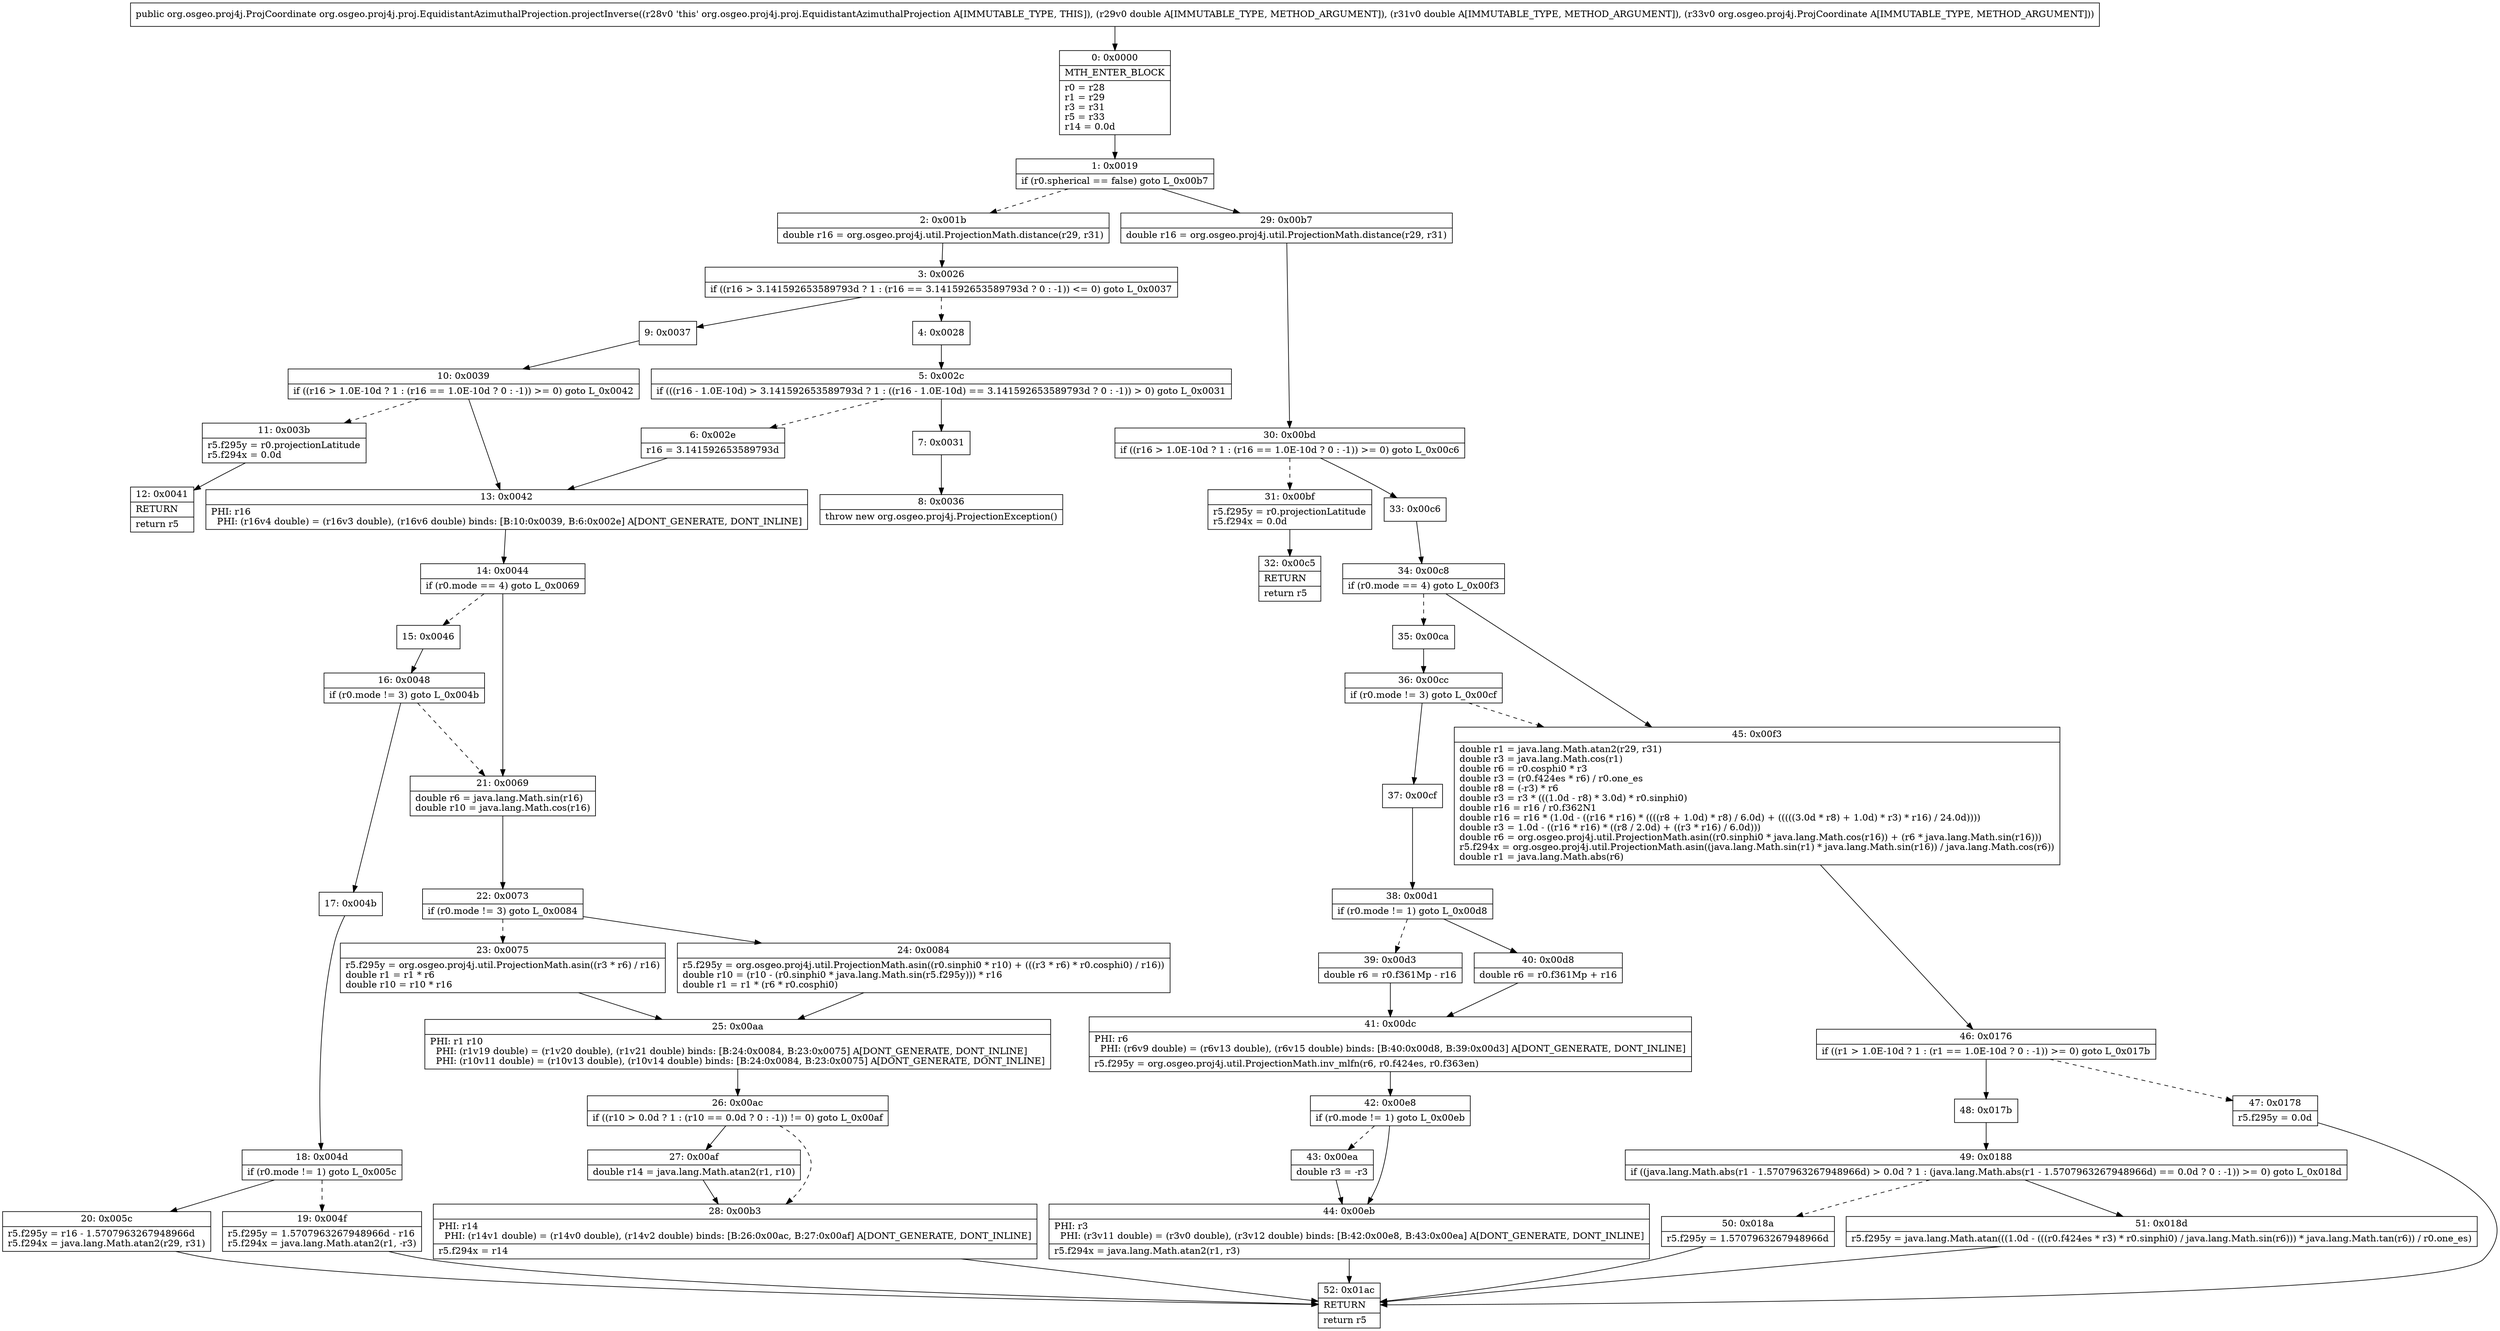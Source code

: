 digraph "CFG fororg.osgeo.proj4j.proj.EquidistantAzimuthalProjection.projectInverse(DDLorg\/osgeo\/proj4j\/ProjCoordinate;)Lorg\/osgeo\/proj4j\/ProjCoordinate;" {
Node_0 [shape=record,label="{0\:\ 0x0000|MTH_ENTER_BLOCK\l|r0 = r28\lr1 = r29\lr3 = r31\lr5 = r33\lr14 = 0.0d\l}"];
Node_1 [shape=record,label="{1\:\ 0x0019|if (r0.spherical == false) goto L_0x00b7\l}"];
Node_2 [shape=record,label="{2\:\ 0x001b|double r16 = org.osgeo.proj4j.util.ProjectionMath.distance(r29, r31)\l}"];
Node_3 [shape=record,label="{3\:\ 0x0026|if ((r16 \> 3.141592653589793d ? 1 : (r16 == 3.141592653589793d ? 0 : \-1)) \<= 0) goto L_0x0037\l}"];
Node_4 [shape=record,label="{4\:\ 0x0028}"];
Node_5 [shape=record,label="{5\:\ 0x002c|if (((r16 \- 1.0E\-10d) \> 3.141592653589793d ? 1 : ((r16 \- 1.0E\-10d) == 3.141592653589793d ? 0 : \-1)) \> 0) goto L_0x0031\l}"];
Node_6 [shape=record,label="{6\:\ 0x002e|r16 = 3.141592653589793d\l}"];
Node_7 [shape=record,label="{7\:\ 0x0031}"];
Node_8 [shape=record,label="{8\:\ 0x0036|throw new org.osgeo.proj4j.ProjectionException()\l}"];
Node_9 [shape=record,label="{9\:\ 0x0037}"];
Node_10 [shape=record,label="{10\:\ 0x0039|if ((r16 \> 1.0E\-10d ? 1 : (r16 == 1.0E\-10d ? 0 : \-1)) \>= 0) goto L_0x0042\l}"];
Node_11 [shape=record,label="{11\:\ 0x003b|r5.f295y = r0.projectionLatitude\lr5.f294x = 0.0d\l}"];
Node_12 [shape=record,label="{12\:\ 0x0041|RETURN\l|return r5\l}"];
Node_13 [shape=record,label="{13\:\ 0x0042|PHI: r16 \l  PHI: (r16v4 double) = (r16v3 double), (r16v6 double) binds: [B:10:0x0039, B:6:0x002e] A[DONT_GENERATE, DONT_INLINE]\l}"];
Node_14 [shape=record,label="{14\:\ 0x0044|if (r0.mode == 4) goto L_0x0069\l}"];
Node_15 [shape=record,label="{15\:\ 0x0046}"];
Node_16 [shape=record,label="{16\:\ 0x0048|if (r0.mode != 3) goto L_0x004b\l}"];
Node_17 [shape=record,label="{17\:\ 0x004b}"];
Node_18 [shape=record,label="{18\:\ 0x004d|if (r0.mode != 1) goto L_0x005c\l}"];
Node_19 [shape=record,label="{19\:\ 0x004f|r5.f295y = 1.5707963267948966d \- r16\lr5.f294x = java.lang.Math.atan2(r1, \-r3)\l}"];
Node_20 [shape=record,label="{20\:\ 0x005c|r5.f295y = r16 \- 1.5707963267948966d\lr5.f294x = java.lang.Math.atan2(r29, r31)\l}"];
Node_21 [shape=record,label="{21\:\ 0x0069|double r6 = java.lang.Math.sin(r16)\ldouble r10 = java.lang.Math.cos(r16)\l}"];
Node_22 [shape=record,label="{22\:\ 0x0073|if (r0.mode != 3) goto L_0x0084\l}"];
Node_23 [shape=record,label="{23\:\ 0x0075|r5.f295y = org.osgeo.proj4j.util.ProjectionMath.asin((r3 * r6) \/ r16)\ldouble r1 = r1 * r6\ldouble r10 = r10 * r16\l}"];
Node_24 [shape=record,label="{24\:\ 0x0084|r5.f295y = org.osgeo.proj4j.util.ProjectionMath.asin((r0.sinphi0 * r10) + (((r3 * r6) * r0.cosphi0) \/ r16))\ldouble r10 = (r10 \- (r0.sinphi0 * java.lang.Math.sin(r5.f295y))) * r16\ldouble r1 = r1 * (r6 * r0.cosphi0)\l}"];
Node_25 [shape=record,label="{25\:\ 0x00aa|PHI: r1 r10 \l  PHI: (r1v19 double) = (r1v20 double), (r1v21 double) binds: [B:24:0x0084, B:23:0x0075] A[DONT_GENERATE, DONT_INLINE]\l  PHI: (r10v11 double) = (r10v13 double), (r10v14 double) binds: [B:24:0x0084, B:23:0x0075] A[DONT_GENERATE, DONT_INLINE]\l}"];
Node_26 [shape=record,label="{26\:\ 0x00ac|if ((r10 \> 0.0d ? 1 : (r10 == 0.0d ? 0 : \-1)) != 0) goto L_0x00af\l}"];
Node_27 [shape=record,label="{27\:\ 0x00af|double r14 = java.lang.Math.atan2(r1, r10)\l}"];
Node_28 [shape=record,label="{28\:\ 0x00b3|PHI: r14 \l  PHI: (r14v1 double) = (r14v0 double), (r14v2 double) binds: [B:26:0x00ac, B:27:0x00af] A[DONT_GENERATE, DONT_INLINE]\l|r5.f294x = r14\l}"];
Node_29 [shape=record,label="{29\:\ 0x00b7|double r16 = org.osgeo.proj4j.util.ProjectionMath.distance(r29, r31)\l}"];
Node_30 [shape=record,label="{30\:\ 0x00bd|if ((r16 \> 1.0E\-10d ? 1 : (r16 == 1.0E\-10d ? 0 : \-1)) \>= 0) goto L_0x00c6\l}"];
Node_31 [shape=record,label="{31\:\ 0x00bf|r5.f295y = r0.projectionLatitude\lr5.f294x = 0.0d\l}"];
Node_32 [shape=record,label="{32\:\ 0x00c5|RETURN\l|return r5\l}"];
Node_33 [shape=record,label="{33\:\ 0x00c6}"];
Node_34 [shape=record,label="{34\:\ 0x00c8|if (r0.mode == 4) goto L_0x00f3\l}"];
Node_35 [shape=record,label="{35\:\ 0x00ca}"];
Node_36 [shape=record,label="{36\:\ 0x00cc|if (r0.mode != 3) goto L_0x00cf\l}"];
Node_37 [shape=record,label="{37\:\ 0x00cf}"];
Node_38 [shape=record,label="{38\:\ 0x00d1|if (r0.mode != 1) goto L_0x00d8\l}"];
Node_39 [shape=record,label="{39\:\ 0x00d3|double r6 = r0.f361Mp \- r16\l}"];
Node_40 [shape=record,label="{40\:\ 0x00d8|double r6 = r0.f361Mp + r16\l}"];
Node_41 [shape=record,label="{41\:\ 0x00dc|PHI: r6 \l  PHI: (r6v9 double) = (r6v13 double), (r6v15 double) binds: [B:40:0x00d8, B:39:0x00d3] A[DONT_GENERATE, DONT_INLINE]\l|r5.f295y = org.osgeo.proj4j.util.ProjectionMath.inv_mlfn(r6, r0.f424es, r0.f363en)\l}"];
Node_42 [shape=record,label="{42\:\ 0x00e8|if (r0.mode != 1) goto L_0x00eb\l}"];
Node_43 [shape=record,label="{43\:\ 0x00ea|double r3 = \-r3\l}"];
Node_44 [shape=record,label="{44\:\ 0x00eb|PHI: r3 \l  PHI: (r3v11 double) = (r3v0 double), (r3v12 double) binds: [B:42:0x00e8, B:43:0x00ea] A[DONT_GENERATE, DONT_INLINE]\l|r5.f294x = java.lang.Math.atan2(r1, r3)\l}"];
Node_45 [shape=record,label="{45\:\ 0x00f3|double r1 = java.lang.Math.atan2(r29, r31)\ldouble r3 = java.lang.Math.cos(r1)\ldouble r6 = r0.cosphi0 * r3\ldouble r3 = (r0.f424es * r6) \/ r0.one_es\ldouble r8 = (\-r3) * r6\ldouble r3 = r3 * (((1.0d \- r8) * 3.0d) * r0.sinphi0)\ldouble r16 = r16 \/ r0.f362N1\ldouble r16 = r16 * (1.0d \- ((r16 * r16) * ((((r8 + 1.0d) * r8) \/ 6.0d) + (((((3.0d * r8) + 1.0d) * r3) * r16) \/ 24.0d))))\ldouble r3 = 1.0d \- ((r16 * r16) * ((r8 \/ 2.0d) + ((r3 * r16) \/ 6.0d)))\ldouble r6 = org.osgeo.proj4j.util.ProjectionMath.asin((r0.sinphi0 * java.lang.Math.cos(r16)) + (r6 * java.lang.Math.sin(r16)))\lr5.f294x = org.osgeo.proj4j.util.ProjectionMath.asin((java.lang.Math.sin(r1) * java.lang.Math.sin(r16)) \/ java.lang.Math.cos(r6))\ldouble r1 = java.lang.Math.abs(r6)\l}"];
Node_46 [shape=record,label="{46\:\ 0x0176|if ((r1 \> 1.0E\-10d ? 1 : (r1 == 1.0E\-10d ? 0 : \-1)) \>= 0) goto L_0x017b\l}"];
Node_47 [shape=record,label="{47\:\ 0x0178|r5.f295y = 0.0d\l}"];
Node_48 [shape=record,label="{48\:\ 0x017b}"];
Node_49 [shape=record,label="{49\:\ 0x0188|if ((java.lang.Math.abs(r1 \- 1.5707963267948966d) \> 0.0d ? 1 : (java.lang.Math.abs(r1 \- 1.5707963267948966d) == 0.0d ? 0 : \-1)) \>= 0) goto L_0x018d\l}"];
Node_50 [shape=record,label="{50\:\ 0x018a|r5.f295y = 1.5707963267948966d\l}"];
Node_51 [shape=record,label="{51\:\ 0x018d|r5.f295y = java.lang.Math.atan(((1.0d \- (((r0.f424es * r3) * r0.sinphi0) \/ java.lang.Math.sin(r6))) * java.lang.Math.tan(r6)) \/ r0.one_es)\l}"];
Node_52 [shape=record,label="{52\:\ 0x01ac|RETURN\l|return r5\l}"];
MethodNode[shape=record,label="{public org.osgeo.proj4j.ProjCoordinate org.osgeo.proj4j.proj.EquidistantAzimuthalProjection.projectInverse((r28v0 'this' org.osgeo.proj4j.proj.EquidistantAzimuthalProjection A[IMMUTABLE_TYPE, THIS]), (r29v0 double A[IMMUTABLE_TYPE, METHOD_ARGUMENT]), (r31v0 double A[IMMUTABLE_TYPE, METHOD_ARGUMENT]), (r33v0 org.osgeo.proj4j.ProjCoordinate A[IMMUTABLE_TYPE, METHOD_ARGUMENT])) }"];
MethodNode -> Node_0;
Node_0 -> Node_1;
Node_1 -> Node_2[style=dashed];
Node_1 -> Node_29;
Node_2 -> Node_3;
Node_3 -> Node_4[style=dashed];
Node_3 -> Node_9;
Node_4 -> Node_5;
Node_5 -> Node_6[style=dashed];
Node_5 -> Node_7;
Node_6 -> Node_13;
Node_7 -> Node_8;
Node_9 -> Node_10;
Node_10 -> Node_11[style=dashed];
Node_10 -> Node_13;
Node_11 -> Node_12;
Node_13 -> Node_14;
Node_14 -> Node_15[style=dashed];
Node_14 -> Node_21;
Node_15 -> Node_16;
Node_16 -> Node_17;
Node_16 -> Node_21[style=dashed];
Node_17 -> Node_18;
Node_18 -> Node_19[style=dashed];
Node_18 -> Node_20;
Node_19 -> Node_52;
Node_20 -> Node_52;
Node_21 -> Node_22;
Node_22 -> Node_23[style=dashed];
Node_22 -> Node_24;
Node_23 -> Node_25;
Node_24 -> Node_25;
Node_25 -> Node_26;
Node_26 -> Node_27;
Node_26 -> Node_28[style=dashed];
Node_27 -> Node_28;
Node_28 -> Node_52;
Node_29 -> Node_30;
Node_30 -> Node_31[style=dashed];
Node_30 -> Node_33;
Node_31 -> Node_32;
Node_33 -> Node_34;
Node_34 -> Node_35[style=dashed];
Node_34 -> Node_45;
Node_35 -> Node_36;
Node_36 -> Node_37;
Node_36 -> Node_45[style=dashed];
Node_37 -> Node_38;
Node_38 -> Node_39[style=dashed];
Node_38 -> Node_40;
Node_39 -> Node_41;
Node_40 -> Node_41;
Node_41 -> Node_42;
Node_42 -> Node_43[style=dashed];
Node_42 -> Node_44;
Node_43 -> Node_44;
Node_44 -> Node_52;
Node_45 -> Node_46;
Node_46 -> Node_47[style=dashed];
Node_46 -> Node_48;
Node_47 -> Node_52;
Node_48 -> Node_49;
Node_49 -> Node_50[style=dashed];
Node_49 -> Node_51;
Node_50 -> Node_52;
Node_51 -> Node_52;
}

